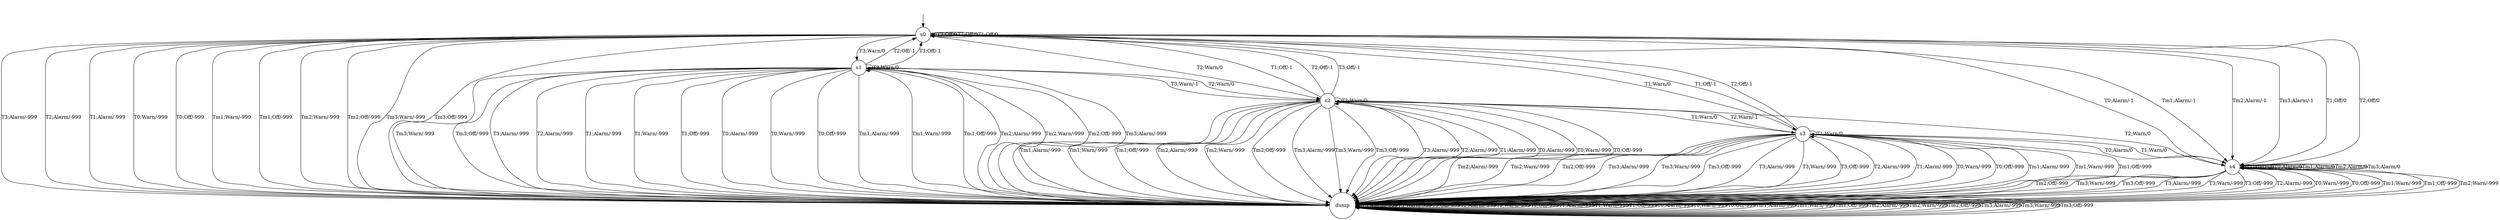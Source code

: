 digraph g {
	__start0 [label="" shape="none"];
        __start0 -> s0;

    	s0 [shape="circle" label="s0"];
    	s1 [shape="circle" label="s1"];
    	s2 [shape="circle" label="s2"];
    	s3 [shape="circle" label="s3"];
    	s4 [shape="circle" label="s4"];
		s5 [shape="circle" label="dump"];
	
		s0 -> s1 [label="T3;Warn/0"];
		s0 -> s2 [label="T2;Warn/0"];
		s0 -> s3 [label="T1;Warn/0"];
		s0 -> s4 [label="T0;Alarm/-1"];
		s0 -> s4 [label="Tm1;Alarm/-1"];
		s0 -> s4 [label="Tm2;Alarm/-1"];
		s0 -> s4 [label="Tm3;Alarm/-1"];
		s0 -> s0 [label="T3;Off/0"];
		s0 -> s0 [label="T2;Off/0"];
		s0 -> s0 [label="T1;Off/0"];
		s0 -> s5 [label="T3;Alarm/-999"];
		s0 -> s5 [label="T2;Alarm/-999"];
		s0 -> s5 [label="T1;Alarm/-999"];
		s0 -> s5 [label="T0;Warn/-999"];
		s0 -> s5 [label="T0;Off/-999"];
		s0 -> s5 [label="Tm1;Warn/-999"];
		s0 -> s5 [label="Tm1;Off/-999"];
		s0 -> s5 [label="Tm2;Warn/-999"];
		s0 -> s5 [label="Tm2;Off/-999"];
		s0 -> s5 [label="Tm3;Warn/-999"];
		s0 -> s5 [label="Tm3;Off/-999"];
		s1 -> s2 [label="T2;Warn/0"];
		s1 -> s0 [label="T2;Off/-1"];
		s1 -> s0 [label="T3;Off/-1"];
		s1 -> s1 [label="T3;Warn/0"];
		s1 -> s5 [label="T3;Alarm/-999"];
		s1 -> s5 [label="T2;Alarm/-999"];
		s1 -> s5 [label="T1;Alarm/-999"];
		s1 -> s5 [label="T1;Warn/-999"];
		s1 -> s5 [label="T1;Off/-999"];
		s1 -> s5 [label="T0;Alarm/-999"];
		s1 -> s5 [label="T0;Warn/-999"];
		s1 -> s5 [label="T0;Off/-999"];
		s1 -> s5 [label="Tm1;Alarm/-999"];
		s1 -> s5 [label="Tm1;Warn/-999"];
		s1 -> s5 [label="Tm1;Off/-999"];
		s1 -> s5 [label="Tm2;Alarm/-999"];
		s1 -> s5 [label="Tm2;Warn/-999"];
		s1 -> s5 [label="Tm2;Off/-999"];
		s1 -> s5 [label="Tm3;Alarm/-999"];
		s1 -> s5 [label="Tm3;Warn/-999"];
		s1 -> s5 [label="Tm3;Off/-999"];
		s2 -> s0 [label="T1;Off/-1"];
		s2 -> s0 [label="T2;Off/-1"];
		s2 -> s0 [label="T3;Off/-1"];
		s2 -> s3 [label="T1;Warn/0"];
		s2 -> s2 [label="T2;Warn/0"];
		s2 -> s1 [label="T3;Warn/-1"];
		s2 -> s5 [label="T3;Alarm/-999"];
		s2 -> s5 [label="T2;Alarm/-999"];
		s2 -> s5 [label="T1;Alarm/-999"];
		s2 -> s5 [label="T0;Alarm/-999"];
		s2 -> s5 [label="T0;Warn/-999"];
		s2 -> s5 [label="T0;Off/-999"];
		s2 -> s5 [label="Tm1;Alarm/-999"];
		s2 -> s5 [label="Tm1;Warn/-999"];
		s2 -> s5 [label="Tm1;Off/-999"];
		s2 -> s5 [label="Tm2;Alarm/-999"];
		s2 -> s5 [label="Tm2;Warn/-999"];
		s2 -> s5 [label="Tm2;Off/-999"];
		s2 -> s5 [label="Tm3;Alarm/-999"];
		s2 -> s5 [label="Tm3;Warn/-999"];
		s2 -> s5 [label="Tm3;Off/-999"];
		s3 -> s0 [label="T1;Off/-1"];
		s3 -> s0 [label="T2;Off/-1"];
		s3 -> s4 [label="T0;Alarm/0"];
		s3 -> s3 [label="T1;Warn/0"];
		s3 -> s2 [label="T2;Warn/-1"];
		s3 -> s5 [label="T3;Alarm/-999"];
		s3 -> s5 [label="T3;Warn/-999"];
		s3 -> s5 [label="T3;Off/-999"];
		s3 -> s5 [label="T2;Alarm/-999"];
		s3 -> s5 [label="T1;Alarm/-999"];
		s3 -> s5 [label="T0;Warn/-999"];
		s3 -> s5 [label="T0;Off/-999"];
		s3 -> s5 [label="Tm1;Alarm/-999"];
		s3 -> s5 [label="Tm1;Warn/-999"];
		s3 -> s5 [label="Tm1;Off/-999"];
		s3 -> s5 [label="Tm2;Alarm/-999"];
		s3 -> s5 [label="Tm2;Warn/-999"];
		s3 -> s5 [label="Tm2;Off/-999"];
		s3 -> s5 [label="Tm3;Alarm/-999"];
		s3 -> s5 [label="Tm3;Warn/-999"];
		s3 -> s5 [label="Tm3;Off/-999"];
		s4 -> s4 [label="T1;Alarm/0"];
		s4 -> s4 [label="T0;Alarm/0"];
		s4 -> s4 [label="Tm1;Alarm/0"];
		s4 -> s4 [label="Tm2;Alarm/0"];
		s4 -> s4 [label="Tm3;Alarm/0"];
		s4 -> s0 [label="T1;Off/0"];
		s4 -> s0 [label="T2;Off/0"];
		s4 -> s3 [label="T1;Warn/0"];
		s4 -> s2 [label="T2;Warn/0"];
		s4 -> s5 [label="T3;Alarm/-999"];
		s4 -> s5 [label="T3;Warn/-999"];
		s4 -> s5 [label="T3;Off/-999"];
		s4 -> s5 [label="T2;Alarm/-999"];
		s4 -> s5 [label="T0;Warn/-999"];
		s4 -> s5 [label="T0;Off/-999"];
		s4 -> s5 [label="Tm1;Warn/-999"];
		s4 -> s5 [label="Tm1;Off/-999"];
		s4 -> s5 [label="Tm2;Warn/-999"];
		s4 -> s5 [label="Tm2;Off/-999"];
		s4 -> s5 [label="Tm3;Warn/-999"];
		s4 -> s5 [label="Tm3;Off/-999"];
		s5-> s5 [label="T3;Alarm/-999"];
		s5-> s5 [label="T3;Warn/-999"];
		s5-> s5 [label="T3;Off/-999"];
		s5-> s5 [label="T2;Alarm/-999"];
		s5-> s5 [label="T2;Warn/-999"];
		s5-> s5 [label="T2;Off/-999"];
		s5-> s5 [label="T1;Alarm/-999"];
		s5-> s5 [label="T1;Warn/-999"];
		s5-> s5 [label="T1;Off/-999"];
		s5-> s5 [label="T0;Alarm/-999"];
		s5-> s5 [label="T0;Warn/-999"];
		s5-> s5 [label="T0;Off/-999"];
		s5-> s5 [label="Tm1;Alarm/-999"];
		s5-> s5 [label="Tm1;Warn/-999"];
		s5-> s5 [label="Tm1;Off/-999"];
		s5-> s5 [label="Tm2;Alarm/-999"];
		s5-> s5 [label="Tm2;Warn/-999"];
		s5-> s5 [label="Tm2;Off/-999"];
		s5-> s5 [label="Tm3;Alarm/-999"];
		s5-> s5 [label="Tm3;Warn/-999"];
		s5-> s5 [label="Tm3;Off/-999"];	
}
	

	